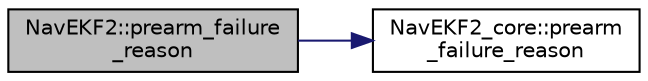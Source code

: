 digraph "NavEKF2::prearm_failure_reason"
{
 // INTERACTIVE_SVG=YES
  edge [fontname="Helvetica",fontsize="10",labelfontname="Helvetica",labelfontsize="10"];
  node [fontname="Helvetica",fontsize="10",shape=record];
  rankdir="LR";
  Node1 [label="NavEKF2::prearm_failure\l_reason",height=0.2,width=0.4,color="black", fillcolor="grey75", style="filled", fontcolor="black"];
  Node1 -> Node2 [color="midnightblue",fontsize="10",style="solid",fontname="Helvetica"];
  Node2 [label="NavEKF2_core::prearm\l_failure_reason",height=0.2,width=0.4,color="black", fillcolor="white", style="filled",URL="$classNavEKF2__core.html#a12dbc270d0f19e5e014b6628b2f5f370"];
}
